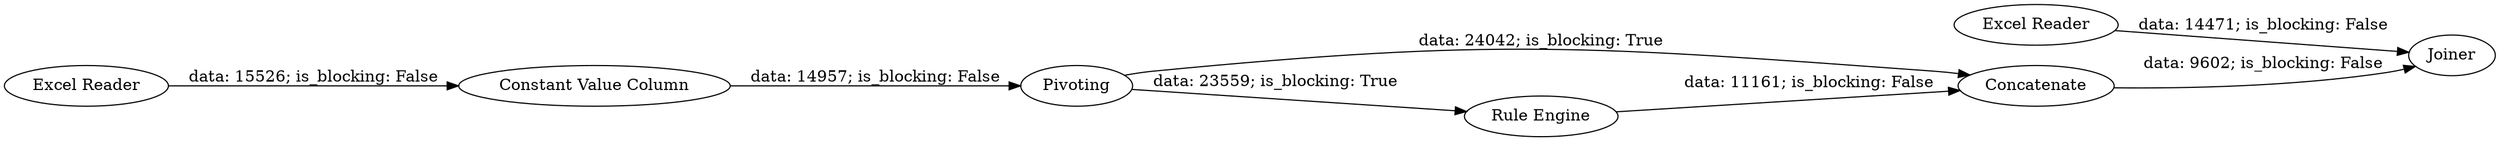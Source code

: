 digraph {
	"5605649570810834728_1878" [label="Constant Value Column"]
	"5605649570810834728_1902" [label="Excel Reader"]
	"5605649570810834728_1903" [label=Concatenate]
	"5605649570810834728_1904" [label="Rule Engine"]
	"5605649570810834728_1905" [label=Joiner]
	"5605649570810834728_1901" [label="Excel Reader"]
	"5605649570810834728_4" [label=Pivoting]
	"5605649570810834728_1902" -> "5605649570810834728_1905" [label="data: 14471; is_blocking: False"]
	"5605649570810834728_1904" -> "5605649570810834728_1903" [label="data: 11161; is_blocking: False"]
	"5605649570810834728_4" -> "5605649570810834728_1903" [label="data: 24042; is_blocking: True"]
	"5605649570810834728_4" -> "5605649570810834728_1904" [label="data: 23559; is_blocking: True"]
	"5605649570810834728_1878" -> "5605649570810834728_4" [label="data: 14957; is_blocking: False"]
	"5605649570810834728_1901" -> "5605649570810834728_1878" [label="data: 15526; is_blocking: False"]
	"5605649570810834728_1903" -> "5605649570810834728_1905" [label="data: 9602; is_blocking: False"]
	rankdir=LR
}
